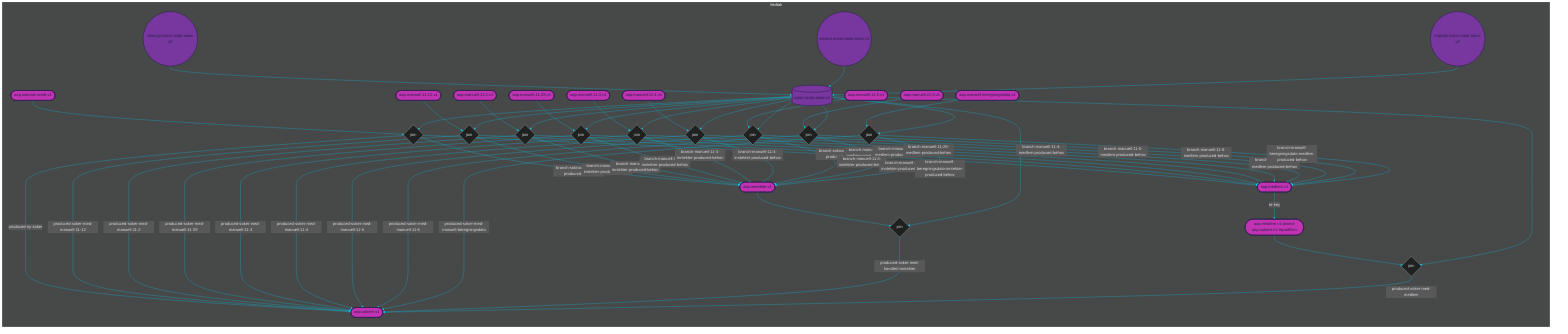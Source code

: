 %%{init: {'theme': 'dark', 'themeVariables': { 'primaryColor': '#07cff6', 'textColor': '#dad9e0', 'lineColor': '#07cff6'}}}%%

graph LR

subgraph Vedtak
    %% TOPICS
    aap.soknad-sendt.v1([aap.soknad-sendt.v1])
	aap.manuell.11-12.v1([aap.manuell.11-12.v1])
	aap.manuell.11-2.v1([aap.manuell.11-2.v1])
	aap.manuell.11-29.v1([aap.manuell.11-29.v1])
	aap.manuell.11-3.v1([aap.manuell.11-3.v1])
	aap.manuell.11-4.v1([aap.manuell.11-4.v1])
	aap.manuell.11-5.v1([aap.manuell.11-5.v1])
	aap.manuell.11-6.v1([aap.manuell.11-6.v1])
	aap.manuell.beregningsdato.v1([aap.manuell.beregningsdato.v1])
	aap.sokere.v1([aap.sokere.v1])
	aap.inntekter.v1([aap.inntekter.v1])
	aap.medlem.v1-joined-aap.sokere.v1-repartition([aap.medlem.v1-joined-aap.sokere.v1-repartition])
	aap.medlem.v1([aap.medlem.v1])
    
    %% JOINS
    join-0{join}
	join-1{join}
	join-2{join}
	join-3{join}
	join-4{join}
	join-5{join}
	join-6{join}
	join-7{join}
	join-8{join}
	join-9{join}
	join-10{join}
    
    %% STATE STORES
    soker-state-store-v2[(soker-state-store-v2)]
    
    %% PROCESSOR API JOBS
    cleanup-soker-state-store-v2((cleanup-soker-state-store-v2))
	metrics-soker-state-store-v2((metrics-soker-state-store-v2))
	migrate-soker-state-store-v2((migrate-soker-state-store-v2))
    
    %% JOIN STREAMS
    aap.soknad-sendt.v1 --> join-0
	soker-state-store-v2 --> join-0
	join-0 --> |branch-soknad-inntekter-produced-behov| aap.inntekter.v1
	join-0 --> |branch-soknad-medlem-produced-behov| aap.medlem.v1
	join-0 --> |produced-ny-soker| aap.sokere.v1
	aap.manuell.11-12.v1 --> join-1
	soker-state-store-v2 --> join-1
	join-1 --> |branch-manuell-11-12-inntekter-produced-behov| aap.inntekter.v1
	join-1 --> |branch-manuell-11-12-medlem-produced-behov| aap.medlem.v1
	join-1 --> |produced-soker-med-manuell-11-12| aap.sokere.v1
	aap.manuell.11-2.v1 --> join-2
	soker-state-store-v2 --> join-2
	join-2 --> |branch-manuell-11-2-medlem-produced-behov| aap.medlem.v1
	join-2 --> |branch-manuell-11-2-inntekter-produced-behov| aap.inntekter.v1
	join-2 --> |produced-soker-med-manuell-11-2| aap.sokere.v1
	aap.manuell.11-29.v1 --> join-3
	soker-state-store-v2 --> join-3
	join-3 --> |branch-manuell-11-29-medlem-produced-behov| aap.medlem.v1
	join-3 --> |branch-manuell-11-29-inntekter-produced-behov| aap.inntekter.v1
	join-3 --> |produced-soker-med-manuell-11-29| aap.sokere.v1
	aap.manuell.11-3.v1 --> join-4
	soker-state-store-v2 --> join-4
	join-4 --> |branch-manuell-11-3-inntekter-produced-behov| aap.inntekter.v1
	join-4 --> |branch-manuell-11-3-medlem-produced-behov| aap.medlem.v1
	join-4 --> |produced-soker-med-manuell-11-3| aap.sokere.v1
	aap.manuell.11-4.v1 --> join-5
	soker-state-store-v2 --> join-5
	join-5 --> |produced-soker-med-manuell-11-4| aap.sokere.v1
	join-5 --> |branch-manuell-11-4-medlem-produced-behov| aap.medlem.v1
	join-5 --> |branch-manuell-11-4-inntekter-produced-behov| aap.inntekter.v1
	aap.manuell.11-5.v1 --> join-6
	soker-state-store-v2 --> join-6
	join-6 --> |produced-soker-med-manuell-11-5| aap.sokere.v1
	join-6 --> |branch-manuell-11-5-medlem-produced-behov| aap.medlem.v1
	join-6 --> |branch-manuell-11-5-inntekter-produced-behov| aap.inntekter.v1
	aap.manuell.11-6.v1 --> join-7
	soker-state-store-v2 --> join-7
	join-7 --> |branch-manuell-11-6-medlem-produced-behov| aap.medlem.v1
	join-7 --> |branch-manuell-11-6-inntekter-produced-behov| aap.inntekter.v1
	join-7 --> |produced-soker-med-manuell-11-6| aap.sokere.v1
	aap.manuell.beregningsdato.v1 --> join-8
	soker-state-store-v2 --> join-8
	join-8 --> |branch-manuell-beregningsdato-inntekter-produced-behov| aap.inntekter.v1
	join-8 --> |branch-manuell-beregningsdato-medlem-produced-behov| aap.medlem.v1
	join-8 --> |produced-soker-med-manuell-beregningsdato| aap.sokere.v1
	aap.inntekter.v1 --> join-9
	soker-state-store-v2 --> join-9
	join-9 --> |produced-soker-med-handtert-inntekter| aap.sokere.v1
	aap.medlem.v1-joined-aap.sokere.v1-repartition --> join-10
	soker-state-store-v2 --> join-10
	join-10 --> |produced-soker-med-medlem| aap.sokere.v1
    
    %% JOB STREAMS
    cleanup-soker-state-store-v2 --> soker-state-store-v2
	metrics-soker-state-store-v2 --> soker-state-store-v2
	migrate-soker-state-store-v2 --> soker-state-store-v2
    
    %% REPARTITION STREAMS
    aap.medlem.v1 --> |re-key| aap.medlem.v1-joined-aap.sokere.v1-repartition
end

%% COLORS
%% light    #dad9e0
%% purple   #78369f
%% pink     #c233b4
%% dark     #2a204a
%% blue     #07cff6

%% STYLES
style aap.soknad-sendt.v1 fill:#c233b4, stroke:#2a204a, stroke-width:2px, color:#2a204a
style aap.manuell.11-12.v1 fill:#c233b4, stroke:#2a204a, stroke-width:2px, color:#2a204a
style aap.manuell.11-2.v1 fill:#c233b4, stroke:#2a204a, stroke-width:2px, color:#2a204a
style aap.manuell.11-29.v1 fill:#c233b4, stroke:#2a204a, stroke-width:2px, color:#2a204a
style aap.manuell.11-3.v1 fill:#c233b4, stroke:#2a204a, stroke-width:2px, color:#2a204a
style aap.manuell.11-4.v1 fill:#c233b4, stroke:#2a204a, stroke-width:2px, color:#2a204a
style aap.manuell.11-5.v1 fill:#c233b4, stroke:#2a204a, stroke-width:2px, color:#2a204a
style aap.manuell.11-6.v1 fill:#c233b4, stroke:#2a204a, stroke-width:2px, color:#2a204a
style aap.manuell.beregningsdato.v1 fill:#c233b4, stroke:#2a204a, stroke-width:2px, color:#2a204a
style aap.sokere.v1 fill:#c233b4, stroke:#2a204a, stroke-width:2px, color:#2a204a
style aap.inntekter.v1 fill:#c233b4, stroke:#2a204a, stroke-width:2px, color:#2a204a
style aap.medlem.v1-joined-aap.sokere.v1-repartition fill:#c233b4, stroke:#2a204a, stroke-width:2px, color:#2a204a
style aap.medlem.v1 fill:#c233b4, stroke:#2a204a, stroke-width:2px, color:#2a204a
style soker-state-store-v2 fill:#78369f, stroke:#2a204a, stroke-width:2px, color:#2a204a
style cleanup-soker-state-store-v2 fill:#78369f, stroke:#2a204a, stroke-width:2px, color:#2a204a
style metrics-soker-state-store-v2 fill:#78369f, stroke:#2a204a, stroke-width:2px, color:#2a204a
style migrate-soker-state-store-v2 fill:#78369f, stroke:#2a204a, stroke-width:2px, color:#2a204a